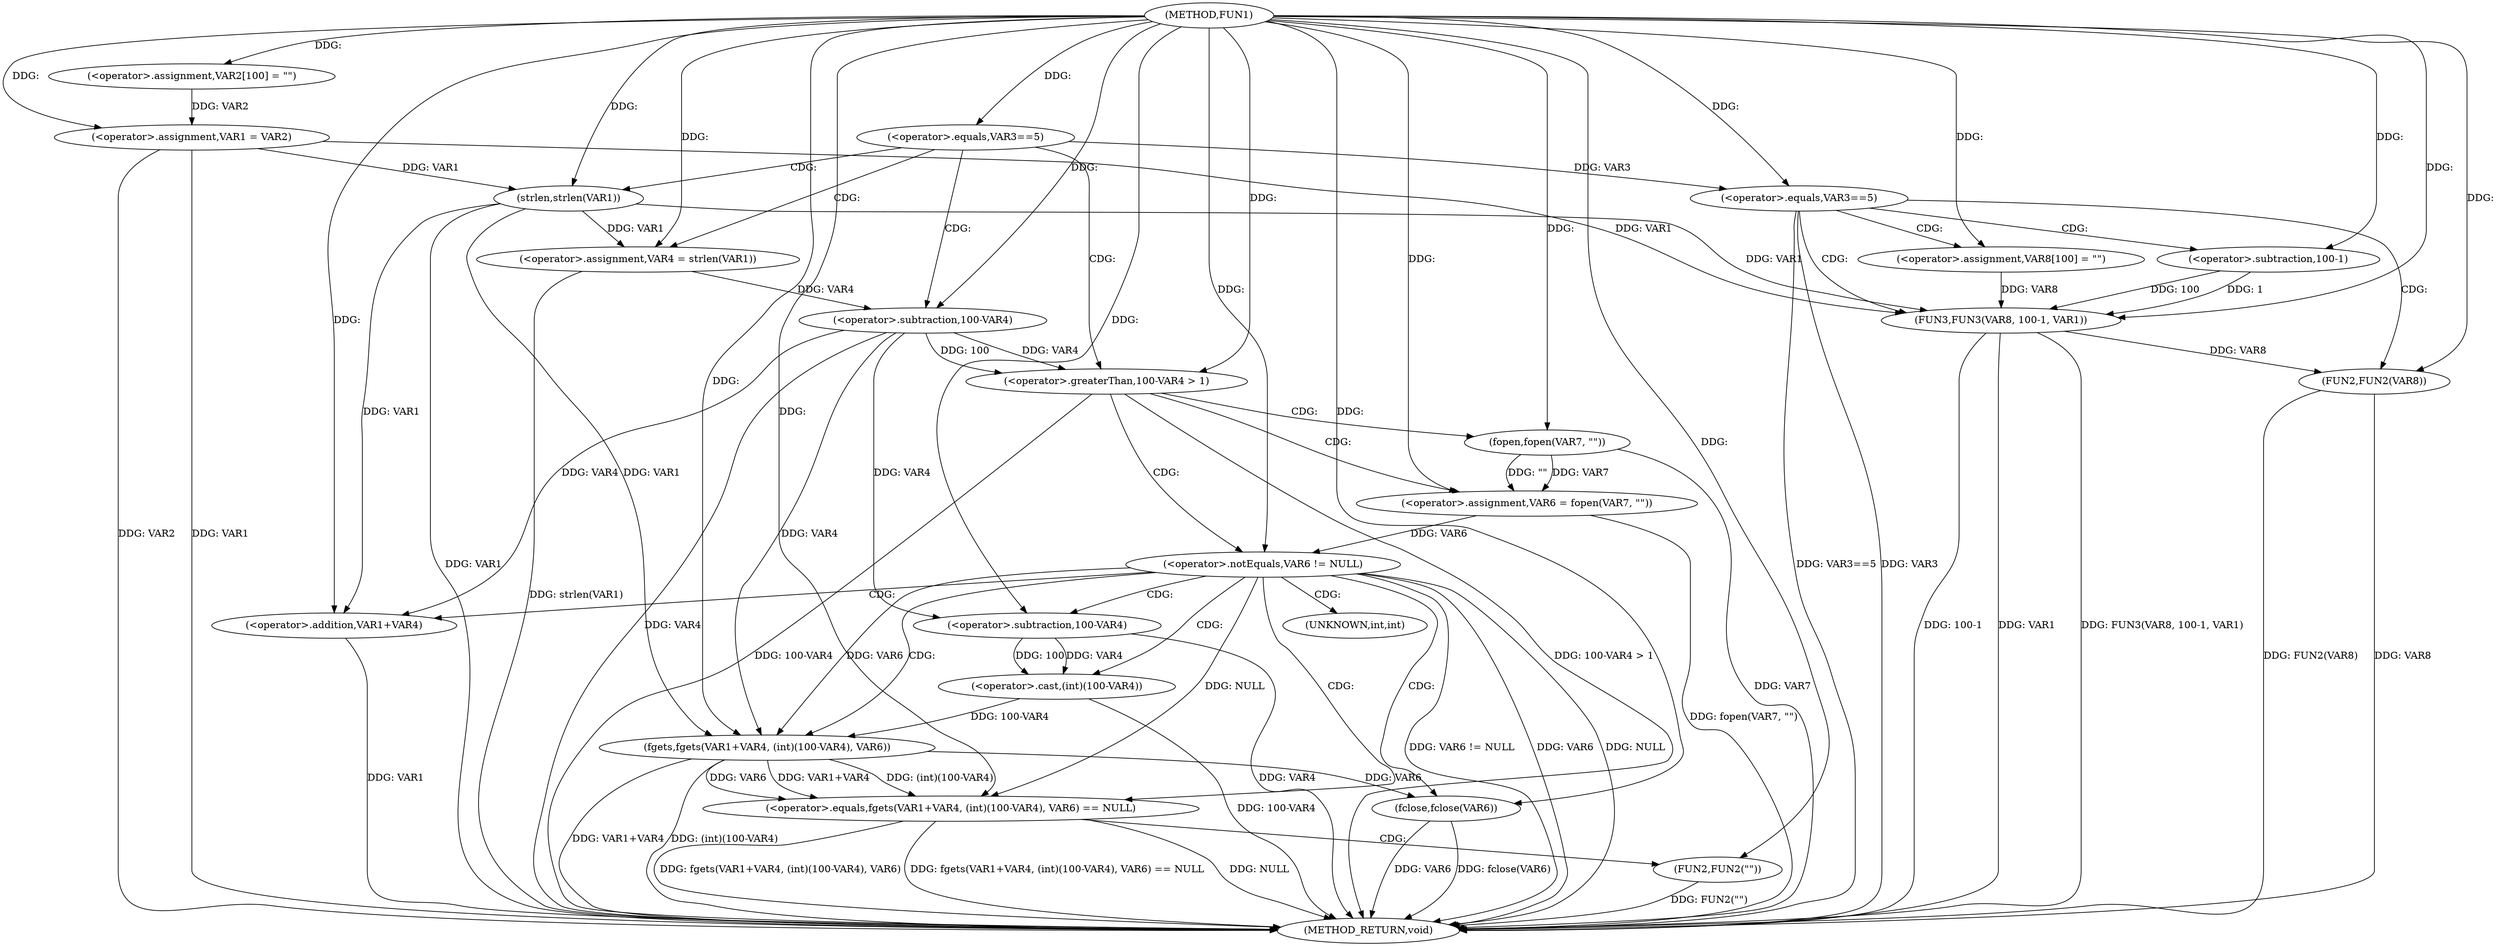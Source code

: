 digraph FUN1 {  
"1000100" [label = "(METHOD,FUN1)" ]
"1000175" [label = "(METHOD_RETURN,void)" ]
"1000104" [label = "(<operator>.assignment,VAR2[100] = \"\")" ]
"1000107" [label = "(<operator>.assignment,VAR1 = VAR2)" ]
"1000111" [label = "(<operator>.equals,VAR3==5)" ]
"1000117" [label = "(<operator>.assignment,VAR4 = strlen(VAR1))" ]
"1000119" [label = "(strlen,strlen(VAR1))" ]
"1000123" [label = "(<operator>.greaterThan,100-VAR4 > 1)" ]
"1000124" [label = "(<operator>.subtraction,100-VAR4)" ]
"1000129" [label = "(<operator>.assignment,VAR6 = fopen(VAR7, \"\"))" ]
"1000131" [label = "(fopen,fopen(VAR7, \"\"))" ]
"1000135" [label = "(<operator>.notEquals,VAR6 != NULL)" ]
"1000140" [label = "(<operator>.equals,fgets(VAR1+VAR4, (int)(100-VAR4), VAR6) == NULL)" ]
"1000141" [label = "(fgets,fgets(VAR1+VAR4, (int)(100-VAR4), VAR6))" ]
"1000142" [label = "(<operator>.addition,VAR1+VAR4)" ]
"1000145" [label = "(<operator>.cast,(int)(100-VAR4))" ]
"1000147" [label = "(<operator>.subtraction,100-VAR4)" ]
"1000153" [label = "(FUN2,FUN2(\"\"))" ]
"1000155" [label = "(fclose,fclose(VAR6))" ]
"1000158" [label = "(<operator>.equals,VAR3==5)" ]
"1000164" [label = "(<operator>.assignment,VAR8[100] = \"\")" ]
"1000167" [label = "(FUN3,FUN3(VAR8, 100-1, VAR1))" ]
"1000169" [label = "(<operator>.subtraction,100-1)" ]
"1000173" [label = "(FUN2,FUN2(VAR8))" ]
"1000146" [label = "(UNKNOWN,int,int)" ]
  "1000107" -> "1000175"  [ label = "DDG: VAR1"] 
  "1000167" -> "1000175"  [ label = "DDG: 100-1"] 
  "1000140" -> "1000175"  [ label = "DDG: fgets(VAR1+VAR4, (int)(100-VAR4), VAR6) == NULL"] 
  "1000147" -> "1000175"  [ label = "DDG: VAR4"] 
  "1000153" -> "1000175"  [ label = "DDG: FUN2(\"\")"] 
  "1000155" -> "1000175"  [ label = "DDG: VAR6"] 
  "1000117" -> "1000175"  [ label = "DDG: strlen(VAR1)"] 
  "1000145" -> "1000175"  [ label = "DDG: 100-VAR4"] 
  "1000158" -> "1000175"  [ label = "DDG: VAR3"] 
  "1000124" -> "1000175"  [ label = "DDG: VAR4"] 
  "1000167" -> "1000175"  [ label = "DDG: VAR1"] 
  "1000141" -> "1000175"  [ label = "DDG: VAR1+VAR4"] 
  "1000140" -> "1000175"  [ label = "DDG: NULL"] 
  "1000123" -> "1000175"  [ label = "DDG: 100-VAR4 > 1"] 
  "1000131" -> "1000175"  [ label = "DDG: VAR7"] 
  "1000140" -> "1000175"  [ label = "DDG: fgets(VAR1+VAR4, (int)(100-VAR4), VAR6)"] 
  "1000155" -> "1000175"  [ label = "DDG: fclose(VAR6)"] 
  "1000158" -> "1000175"  [ label = "DDG: VAR3==5"] 
  "1000167" -> "1000175"  [ label = "DDG: FUN3(VAR8, 100-1, VAR1)"] 
  "1000135" -> "1000175"  [ label = "DDG: VAR6 != NULL"] 
  "1000119" -> "1000175"  [ label = "DDG: VAR1"] 
  "1000173" -> "1000175"  [ label = "DDG: FUN2(VAR8)"] 
  "1000142" -> "1000175"  [ label = "DDG: VAR1"] 
  "1000135" -> "1000175"  [ label = "DDG: VAR6"] 
  "1000141" -> "1000175"  [ label = "DDG: (int)(100-VAR4)"] 
  "1000173" -> "1000175"  [ label = "DDG: VAR8"] 
  "1000135" -> "1000175"  [ label = "DDG: NULL"] 
  "1000107" -> "1000175"  [ label = "DDG: VAR2"] 
  "1000129" -> "1000175"  [ label = "DDG: fopen(VAR7, \"\")"] 
  "1000123" -> "1000175"  [ label = "DDG: 100-VAR4"] 
  "1000100" -> "1000104"  [ label = "DDG: "] 
  "1000104" -> "1000107"  [ label = "DDG: VAR2"] 
  "1000100" -> "1000107"  [ label = "DDG: "] 
  "1000100" -> "1000111"  [ label = "DDG: "] 
  "1000119" -> "1000117"  [ label = "DDG: VAR1"] 
  "1000100" -> "1000117"  [ label = "DDG: "] 
  "1000107" -> "1000119"  [ label = "DDG: VAR1"] 
  "1000100" -> "1000119"  [ label = "DDG: "] 
  "1000124" -> "1000123"  [ label = "DDG: 100"] 
  "1000124" -> "1000123"  [ label = "DDG: VAR4"] 
  "1000100" -> "1000124"  [ label = "DDG: "] 
  "1000117" -> "1000124"  [ label = "DDG: VAR4"] 
  "1000100" -> "1000123"  [ label = "DDG: "] 
  "1000131" -> "1000129"  [ label = "DDG: VAR7"] 
  "1000131" -> "1000129"  [ label = "DDG: \"\""] 
  "1000100" -> "1000129"  [ label = "DDG: "] 
  "1000100" -> "1000131"  [ label = "DDG: "] 
  "1000129" -> "1000135"  [ label = "DDG: VAR6"] 
  "1000100" -> "1000135"  [ label = "DDG: "] 
  "1000141" -> "1000140"  [ label = "DDG: VAR1+VAR4"] 
  "1000141" -> "1000140"  [ label = "DDG: (int)(100-VAR4)"] 
  "1000141" -> "1000140"  [ label = "DDG: VAR6"] 
  "1000119" -> "1000141"  [ label = "DDG: VAR1"] 
  "1000100" -> "1000141"  [ label = "DDG: "] 
  "1000124" -> "1000141"  [ label = "DDG: VAR4"] 
  "1000119" -> "1000142"  [ label = "DDG: VAR1"] 
  "1000100" -> "1000142"  [ label = "DDG: "] 
  "1000124" -> "1000142"  [ label = "DDG: VAR4"] 
  "1000145" -> "1000141"  [ label = "DDG: 100-VAR4"] 
  "1000147" -> "1000145"  [ label = "DDG: 100"] 
  "1000147" -> "1000145"  [ label = "DDG: VAR4"] 
  "1000100" -> "1000147"  [ label = "DDG: "] 
  "1000124" -> "1000147"  [ label = "DDG: VAR4"] 
  "1000135" -> "1000141"  [ label = "DDG: VAR6"] 
  "1000135" -> "1000140"  [ label = "DDG: NULL"] 
  "1000100" -> "1000140"  [ label = "DDG: "] 
  "1000100" -> "1000153"  [ label = "DDG: "] 
  "1000141" -> "1000155"  [ label = "DDG: VAR6"] 
  "1000100" -> "1000155"  [ label = "DDG: "] 
  "1000111" -> "1000158"  [ label = "DDG: VAR3"] 
  "1000100" -> "1000158"  [ label = "DDG: "] 
  "1000100" -> "1000164"  [ label = "DDG: "] 
  "1000164" -> "1000167"  [ label = "DDG: VAR8"] 
  "1000100" -> "1000167"  [ label = "DDG: "] 
  "1000169" -> "1000167"  [ label = "DDG: 100"] 
  "1000169" -> "1000167"  [ label = "DDG: 1"] 
  "1000100" -> "1000169"  [ label = "DDG: "] 
  "1000107" -> "1000167"  [ label = "DDG: VAR1"] 
  "1000119" -> "1000167"  [ label = "DDG: VAR1"] 
  "1000167" -> "1000173"  [ label = "DDG: VAR8"] 
  "1000100" -> "1000173"  [ label = "DDG: "] 
  "1000111" -> "1000117"  [ label = "CDG: "] 
  "1000111" -> "1000123"  [ label = "CDG: "] 
  "1000111" -> "1000124"  [ label = "CDG: "] 
  "1000111" -> "1000119"  [ label = "CDG: "] 
  "1000123" -> "1000131"  [ label = "CDG: "] 
  "1000123" -> "1000129"  [ label = "CDG: "] 
  "1000123" -> "1000135"  [ label = "CDG: "] 
  "1000135" -> "1000142"  [ label = "CDG: "] 
  "1000135" -> "1000155"  [ label = "CDG: "] 
  "1000135" -> "1000141"  [ label = "CDG: "] 
  "1000135" -> "1000147"  [ label = "CDG: "] 
  "1000135" -> "1000145"  [ label = "CDG: "] 
  "1000135" -> "1000146"  [ label = "CDG: "] 
  "1000135" -> "1000140"  [ label = "CDG: "] 
  "1000140" -> "1000153"  [ label = "CDG: "] 
  "1000158" -> "1000164"  [ label = "CDG: "] 
  "1000158" -> "1000167"  [ label = "CDG: "] 
  "1000158" -> "1000173"  [ label = "CDG: "] 
  "1000158" -> "1000169"  [ label = "CDG: "] 
}
